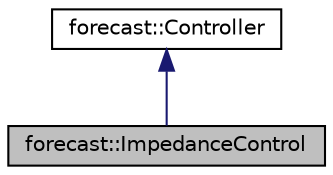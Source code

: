 digraph "forecast::ImpedanceControl"
{
 // LATEX_PDF_SIZE
  edge [fontname="Helvetica",fontsize="10",labelfontname="Helvetica",labelfontsize="10"];
  node [fontname="Helvetica",fontsize="10",shape=record];
  Node1 [label="forecast::ImpedanceControl",height=0.2,width=0.4,color="black", fillcolor="grey75", style="filled", fontcolor="black",tooltip="Impedance Control class."];
  Node2 -> Node1 [dir="back",color="midnightblue",fontsize="10",style="solid",fontname="Helvetica"];
  Node2 [label="forecast::Controller",height=0.2,width=0.4,color="black", fillcolor="white", style="filled",URL="$classforecast_1_1_controller.html",tooltip=" "];
}
